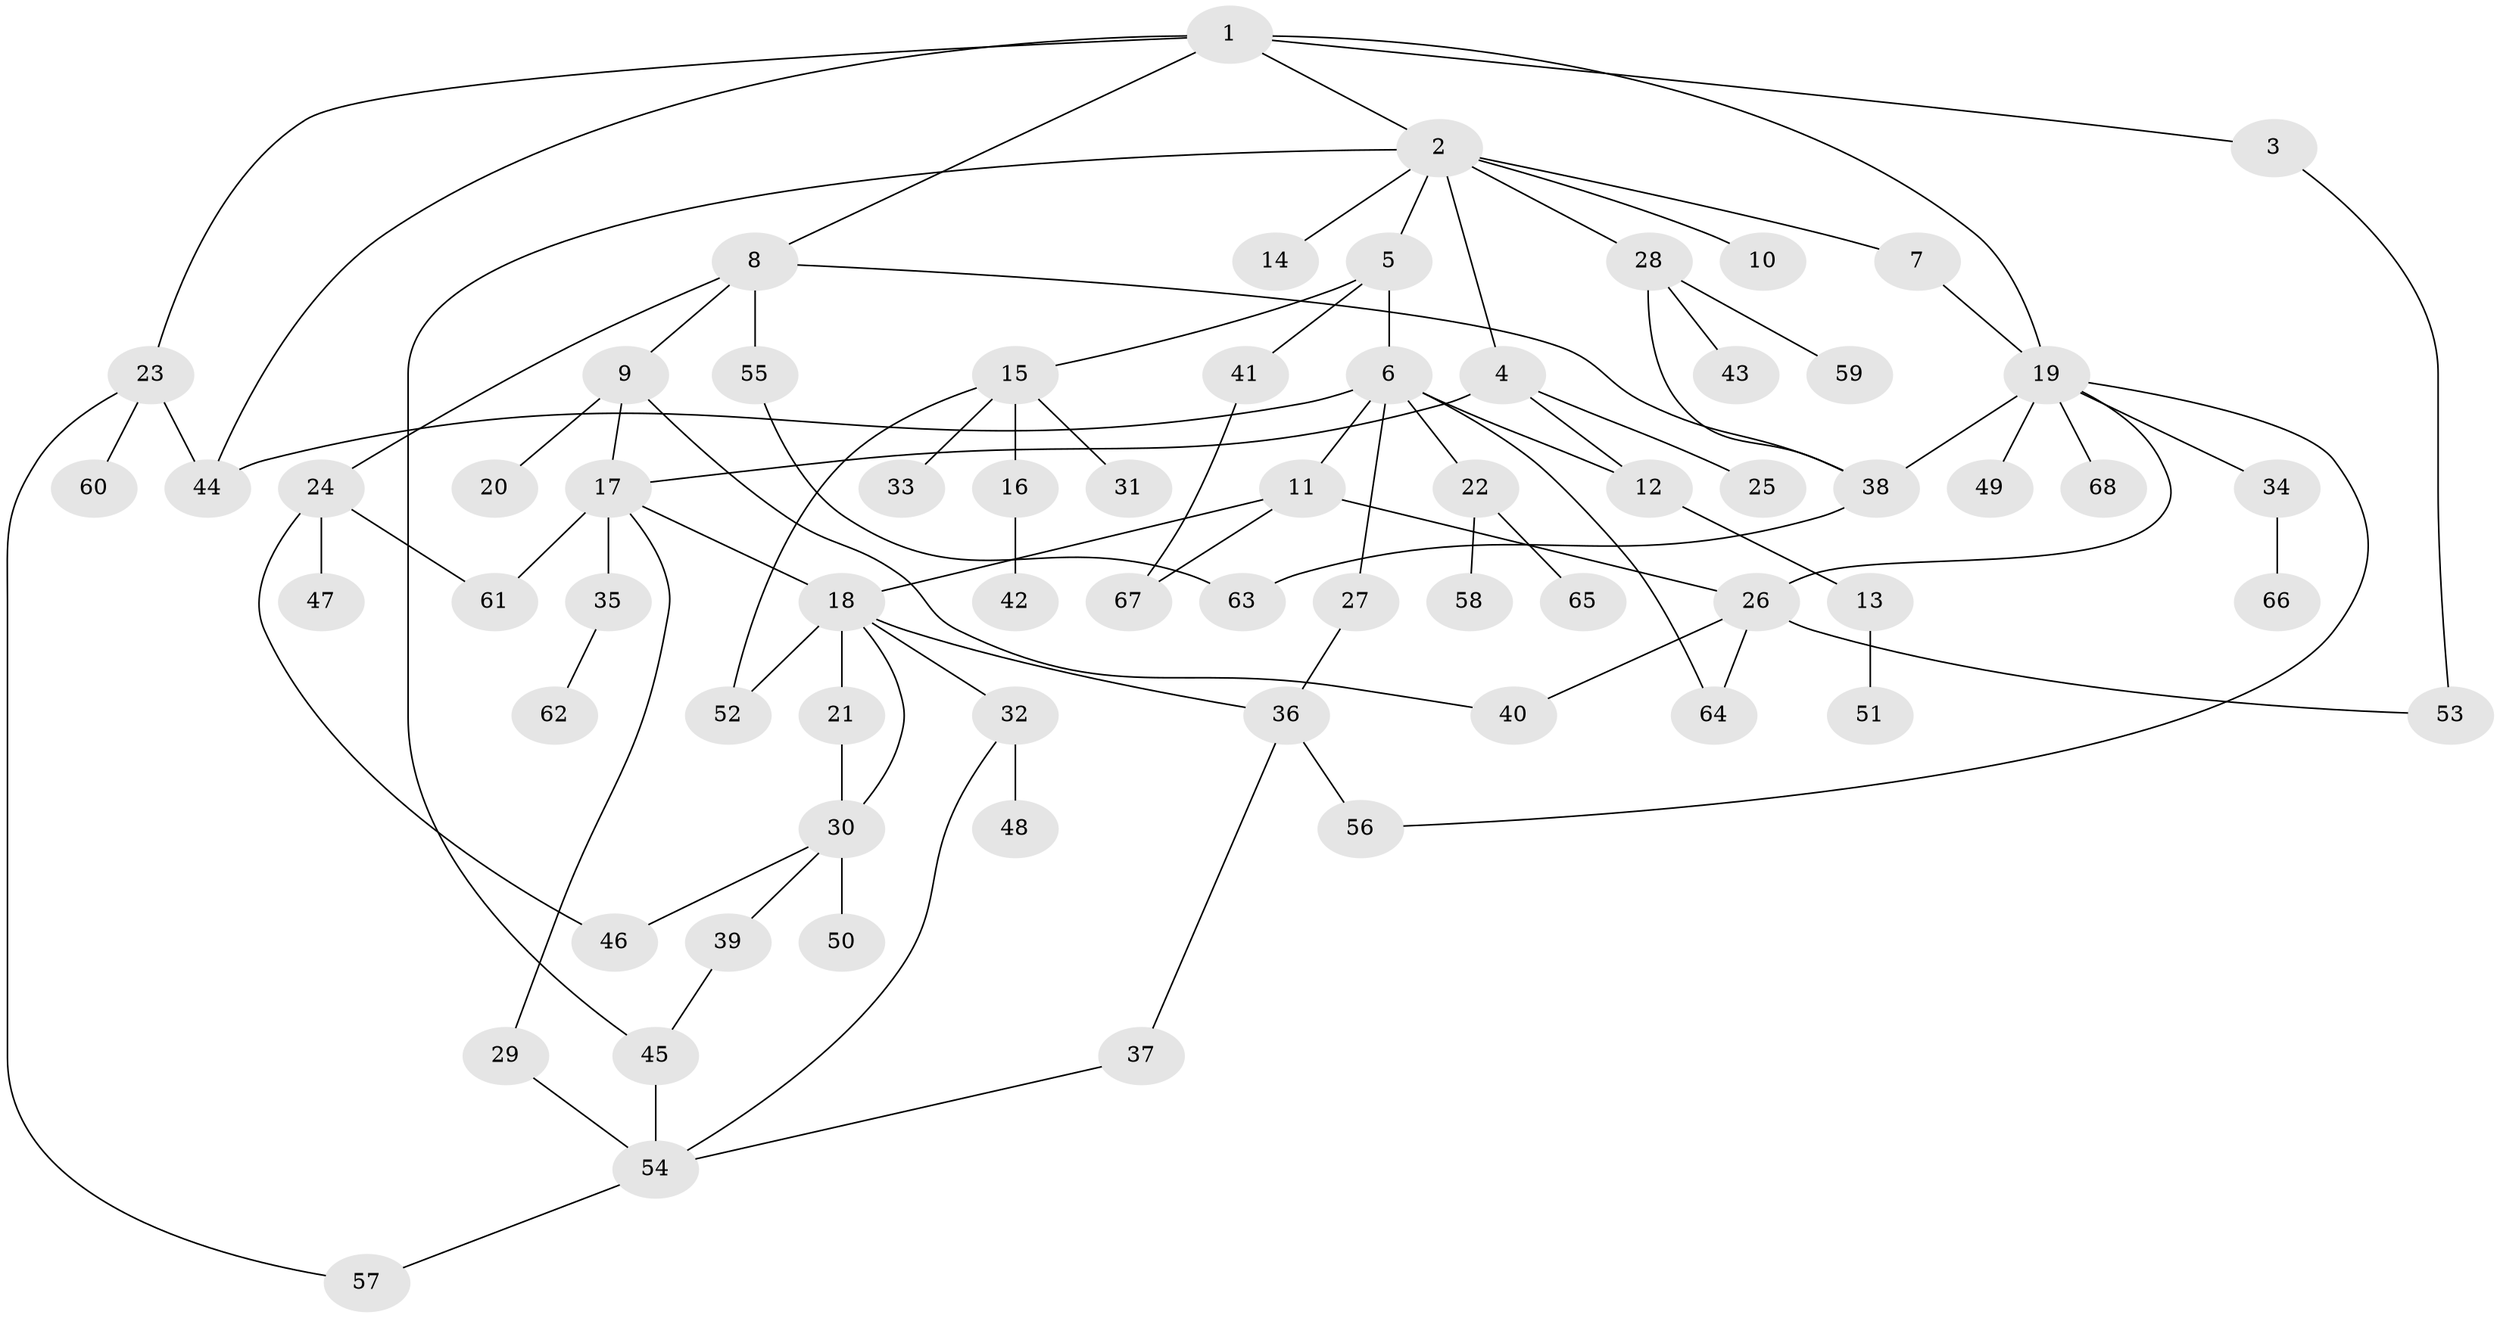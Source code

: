 // coarse degree distribution, {2: 0.2222222222222222, 1: 0.5185185185185185, 4: 0.1111111111111111, 18: 0.037037037037037035, 5: 0.037037037037037035, 6: 0.037037037037037035, 3: 0.037037037037037035}
// Generated by graph-tools (version 1.1) at 2025/44/03/04/25 21:44:39]
// undirected, 68 vertices, 92 edges
graph export_dot {
graph [start="1"]
  node [color=gray90,style=filled];
  1;
  2;
  3;
  4;
  5;
  6;
  7;
  8;
  9;
  10;
  11;
  12;
  13;
  14;
  15;
  16;
  17;
  18;
  19;
  20;
  21;
  22;
  23;
  24;
  25;
  26;
  27;
  28;
  29;
  30;
  31;
  32;
  33;
  34;
  35;
  36;
  37;
  38;
  39;
  40;
  41;
  42;
  43;
  44;
  45;
  46;
  47;
  48;
  49;
  50;
  51;
  52;
  53;
  54;
  55;
  56;
  57;
  58;
  59;
  60;
  61;
  62;
  63;
  64;
  65;
  66;
  67;
  68;
  1 -- 2;
  1 -- 3;
  1 -- 8;
  1 -- 23;
  1 -- 19;
  1 -- 44;
  2 -- 4;
  2 -- 5;
  2 -- 7;
  2 -- 10;
  2 -- 14;
  2 -- 28;
  2 -- 45;
  3 -- 53;
  4 -- 12;
  4 -- 25;
  4 -- 17;
  5 -- 6;
  5 -- 15;
  5 -- 41;
  6 -- 11;
  6 -- 22;
  6 -- 27;
  6 -- 64;
  6 -- 44;
  6 -- 12;
  7 -- 19;
  8 -- 9;
  8 -- 24;
  8 -- 55;
  8 -- 38;
  9 -- 17;
  9 -- 20;
  9 -- 40;
  11 -- 67;
  11 -- 26;
  11 -- 18;
  12 -- 13;
  13 -- 51;
  15 -- 16;
  15 -- 31;
  15 -- 33;
  15 -- 52;
  16 -- 42;
  17 -- 18;
  17 -- 29;
  17 -- 35;
  17 -- 61;
  18 -- 21;
  18 -- 32;
  18 -- 36;
  18 -- 52;
  18 -- 30;
  19 -- 26;
  19 -- 34;
  19 -- 49;
  19 -- 68;
  19 -- 56;
  19 -- 38;
  21 -- 30;
  22 -- 58;
  22 -- 65;
  23 -- 44;
  23 -- 57;
  23 -- 60;
  24 -- 47;
  24 -- 46;
  24 -- 61;
  26 -- 53;
  26 -- 40;
  26 -- 64;
  27 -- 36;
  28 -- 38;
  28 -- 43;
  28 -- 59;
  29 -- 54;
  30 -- 39;
  30 -- 46;
  30 -- 50;
  32 -- 48;
  32 -- 54;
  34 -- 66;
  35 -- 62;
  36 -- 37;
  36 -- 56;
  37 -- 54;
  38 -- 63;
  39 -- 45;
  41 -- 67;
  45 -- 54;
  54 -- 57;
  55 -- 63;
}
